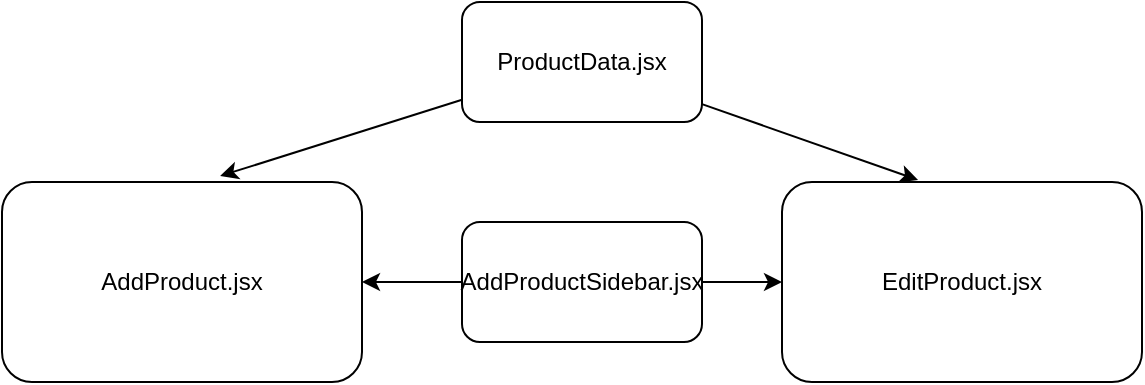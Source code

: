 <mxfile>
    <diagram id="GC5B2cC5fJXlVuGgbf7o" name="Page-1">
        <mxGraphModel dx="1115" dy="1002" grid="1" gridSize="10" guides="1" tooltips="1" connect="1" arrows="1" fold="1" page="1" pageScale="1" pageWidth="850" pageHeight="1100" math="0" shadow="0">
            <root>
                <mxCell id="0"/>
                <mxCell id="1" parent="0"/>
                <mxCell id="2" value="AddProduct.jsx" style="rounded=1;whiteSpace=wrap;html=1;" parent="1" vertex="1">
                    <mxGeometry x="150" y="160" width="180" height="100" as="geometry"/>
                </mxCell>
                <mxCell id="4" value="" style="edgeStyle=none;html=1;" parent="1" source="3" target="2" edge="1">
                    <mxGeometry relative="1" as="geometry"/>
                </mxCell>
                <mxCell id="9" value="" style="edgeStyle=none;html=1;" edge="1" parent="1" source="3" target="7">
                    <mxGeometry relative="1" as="geometry"/>
                </mxCell>
                <mxCell id="3" value="AddProductSidebar.jsx" style="rounded=1;whiteSpace=wrap;html=1;" parent="1" vertex="1">
                    <mxGeometry x="380" y="180" width="120" height="60" as="geometry"/>
                </mxCell>
                <mxCell id="6" style="edgeStyle=none;html=1;entryX=0.606;entryY=-0.03;entryDx=0;entryDy=0;entryPerimeter=0;" parent="1" source="5" target="2" edge="1">
                    <mxGeometry relative="1" as="geometry"/>
                </mxCell>
                <mxCell id="8" style="edgeStyle=none;html=1;entryX=0.378;entryY=-0.01;entryDx=0;entryDy=0;entryPerimeter=0;" edge="1" parent="1" source="5" target="7">
                    <mxGeometry relative="1" as="geometry">
                        <mxPoint x="610" y="150" as="targetPoint"/>
                    </mxGeometry>
                </mxCell>
                <mxCell id="5" value="ProductData.jsx" style="rounded=1;whiteSpace=wrap;html=1;" parent="1" vertex="1">
                    <mxGeometry x="380" y="70" width="120" height="60" as="geometry"/>
                </mxCell>
                <mxCell id="7" value="EditProduct.jsx" style="rounded=1;whiteSpace=wrap;html=1;" vertex="1" parent="1">
                    <mxGeometry x="540" y="160" width="180" height="100" as="geometry"/>
                </mxCell>
            </root>
        </mxGraphModel>
    </diagram>
</mxfile>